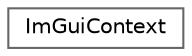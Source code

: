 digraph "Graphical Class Hierarchy"
{
 // LATEX_PDF_SIZE
  bgcolor="transparent";
  edge [fontname=Helvetica,fontsize=10,labelfontname=Helvetica,labelfontsize=10];
  node [fontname=Helvetica,fontsize=10,shape=box,height=0.2,width=0.4];
  rankdir="LR";
  Node0 [label="ImGuiContext",height=0.2,width=0.4,color="grey40", fillcolor="white", style="filled",URL="$struct_im_gui_context.html",tooltip=" "];
}
